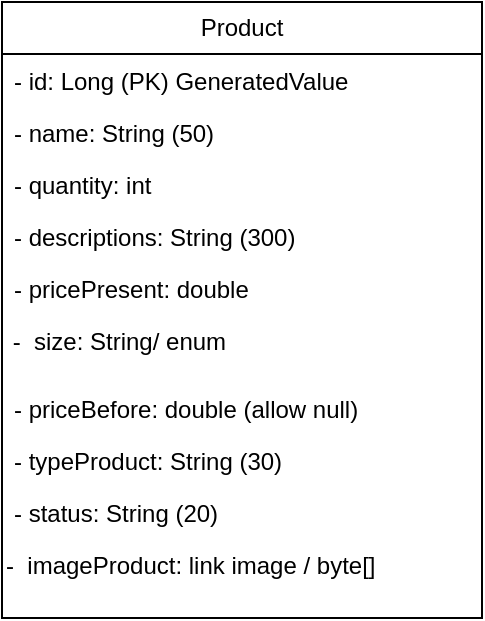<mxfile version="23.1.5" type="device">
  <diagram name="Page-1" id="8e1g2l0km1Pq7mTjPa5I">
    <mxGraphModel dx="690" dy="401" grid="1" gridSize="10" guides="1" tooltips="1" connect="1" arrows="1" fold="1" page="1" pageScale="1" pageWidth="850" pageHeight="1100" math="0" shadow="0">
      <root>
        <mxCell id="0" />
        <mxCell id="1" parent="0" />
        <mxCell id="yySHdUtQicSsSUyzpd16-6" value="Product" style="swimlane;fontStyle=0;childLayout=stackLayout;horizontal=1;startSize=26;fillColor=none;horizontalStack=0;resizeParent=1;resizeParentMax=0;resizeLast=0;collapsible=1;marginBottom=0;whiteSpace=wrap;html=1;" parent="1" vertex="1">
          <mxGeometry x="160" y="160" width="240" height="308" as="geometry" />
        </mxCell>
        <mxCell id="yySHdUtQicSsSUyzpd16-7" value="- id: Long (PK)&amp;nbsp;GeneratedValue" style="text;strokeColor=none;fillColor=none;align=left;verticalAlign=top;spacingLeft=4;spacingRight=4;overflow=hidden;rotatable=0;points=[[0,0.5],[1,0.5]];portConstraint=eastwest;whiteSpace=wrap;html=1;" parent="yySHdUtQicSsSUyzpd16-6" vertex="1">
          <mxGeometry y="26" width="240" height="26" as="geometry" />
        </mxCell>
        <mxCell id="yySHdUtQicSsSUyzpd16-8" value="- name: String (50)" style="text;strokeColor=none;fillColor=none;align=left;verticalAlign=top;spacingLeft=4;spacingRight=4;overflow=hidden;rotatable=0;points=[[0,0.5],[1,0.5]];portConstraint=eastwest;whiteSpace=wrap;html=1;" parent="yySHdUtQicSsSUyzpd16-6" vertex="1">
          <mxGeometry y="52" width="240" height="26" as="geometry" />
        </mxCell>
        <mxCell id="yySHdUtQicSsSUyzpd16-14" value="- quantity: int" style="text;strokeColor=none;fillColor=none;align=left;verticalAlign=top;spacingLeft=4;spacingRight=4;overflow=hidden;rotatable=0;points=[[0,0.5],[1,0.5]];portConstraint=eastwest;whiteSpace=wrap;html=1;" parent="yySHdUtQicSsSUyzpd16-6" vertex="1">
          <mxGeometry y="78" width="240" height="26" as="geometry" />
        </mxCell>
        <mxCell id="yySHdUtQicSsSUyzpd16-15" value="- descriptions: String (300)" style="text;strokeColor=none;fillColor=none;align=left;verticalAlign=top;spacingLeft=4;spacingRight=4;overflow=hidden;rotatable=0;points=[[0,0.5],[1,0.5]];portConstraint=eastwest;whiteSpace=wrap;html=1;" parent="yySHdUtQicSsSUyzpd16-6" vertex="1">
          <mxGeometry y="104" width="240" height="26" as="geometry" />
        </mxCell>
        <mxCell id="yySHdUtQicSsSUyzpd16-9" value="- pricePresent: double&amp;nbsp;" style="text;strokeColor=none;fillColor=none;align=left;verticalAlign=top;spacingLeft=4;spacingRight=4;overflow=hidden;rotatable=0;points=[[0,0.5],[1,0.5]];portConstraint=eastwest;whiteSpace=wrap;html=1;" parent="yySHdUtQicSsSUyzpd16-6" vertex="1">
          <mxGeometry y="130" width="240" height="26" as="geometry" />
        </mxCell>
        <mxCell id="XIQgFpw162GoI339P3RE-3" value="&amp;nbsp;-&amp;nbsp; size: String/ enum" style="text;whiteSpace=wrap;html=1;" vertex="1" parent="yySHdUtQicSsSUyzpd16-6">
          <mxGeometry y="156" width="240" height="34" as="geometry" />
        </mxCell>
        <mxCell id="yySHdUtQicSsSUyzpd16-10" value="- priceBefore: double (allow null)" style="text;strokeColor=none;fillColor=none;align=left;verticalAlign=top;spacingLeft=4;spacingRight=4;overflow=hidden;rotatable=0;points=[[0,0.5],[1,0.5]];portConstraint=eastwest;whiteSpace=wrap;html=1;" parent="yySHdUtQicSsSUyzpd16-6" vertex="1">
          <mxGeometry y="190" width="240" height="26" as="geometry" />
        </mxCell>
        <mxCell id="yySHdUtQicSsSUyzpd16-11" value="- typeProduct: String (30)" style="text;strokeColor=none;fillColor=none;align=left;verticalAlign=top;spacingLeft=4;spacingRight=4;overflow=hidden;rotatable=0;points=[[0,0.5],[1,0.5]];portConstraint=eastwest;whiteSpace=wrap;html=1;" parent="yySHdUtQicSsSUyzpd16-6" vertex="1">
          <mxGeometry y="216" width="240" height="26" as="geometry" />
        </mxCell>
        <mxCell id="yySHdUtQicSsSUyzpd16-13" value="- status: String (20)" style="text;strokeColor=none;fillColor=none;align=left;verticalAlign=top;spacingLeft=4;spacingRight=4;overflow=hidden;rotatable=0;points=[[0,0.5],[1,0.5]];portConstraint=eastwest;whiteSpace=wrap;html=1;" parent="yySHdUtQicSsSUyzpd16-6" vertex="1">
          <mxGeometry y="242" width="240" height="26" as="geometry" />
        </mxCell>
        <mxCell id="XIQgFpw162GoI339P3RE-1" value="-&amp;nbsp; imageProduct: link image / byte[]" style="text;whiteSpace=wrap;html=1;" vertex="1" parent="yySHdUtQicSsSUyzpd16-6">
          <mxGeometry y="268" width="240" height="40" as="geometry" />
        </mxCell>
      </root>
    </mxGraphModel>
  </diagram>
</mxfile>
